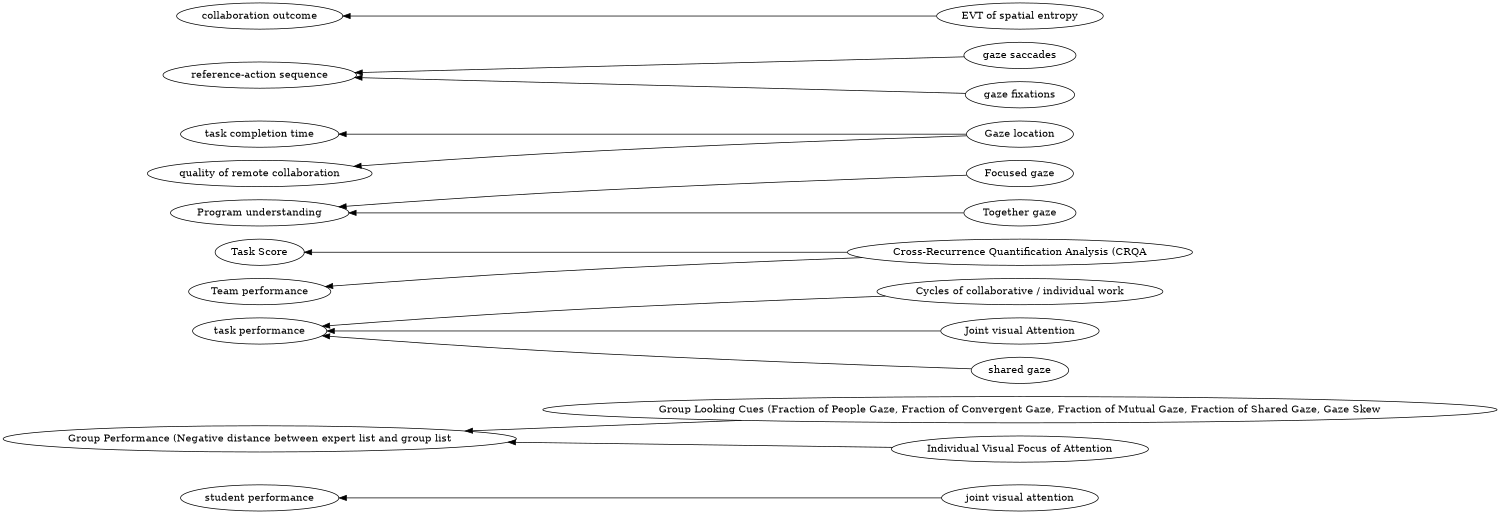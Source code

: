 digraph Test {
	rankdir=RL
	size="10,10"
	overlap=false
	splines=true
	{rank=same; "joint visual attention" "Group Looking Cues (Fraction of People Gaze, Fraction of Convergent Gaze, Fraction of Mutual Gaze, Fraction of Shared Gaze, Gaze Skew" "Cycles of collaborative / individual work" "Cross-Recurrence Quantification Analysis (CRQA" "Focused gaze" "Joint visual Attention" "Gaze location" "Individual Visual Focus of Attention" "shared gaze" "gaze saccades" "EVT of spatial entropy" "Together gaze" "gaze fixations";}
	{rank=same; "Task Score" "collaboration outcome" "Group Performance (Negative distance between expert list and group list" "student performance" "Program understanding" "task performance" "task completion time" "reference-action sequence" "quality of remote collaboration" "Team performance";}
	"Focused gaze" [href="https://scholar.google.com/scholar?hl=en&q=Understanding%20collaborative%20program%20comprehension:%20Interlacing%20gaze%20and%20dialogues" target=_blank]
	"Focused gaze" -> "Program understanding"
	"Together gaze" [href="https://scholar.google.com/scholar?hl=en&q=Understanding%20collaborative%20program%20comprehension:%20Interlacing%20gaze%20and%20dialogues" target=_blank]
	"Together gaze" -> "Program understanding"
	"Individual Visual Focus of Attention" [href="https://scholar.google.com/scholar?hl=en&q=Linking%20Speaking%20and%20Looking%20Behavior%20Patterns%20with%20Group%20Composition,%20Perception,%20and%20Performance" target=_blank]
	"Individual Visual Focus of Attention" -> "Group Performance (Negative distance between expert list and group list"
	"Group Looking Cues (Fraction of People Gaze, Fraction of Convergent Gaze, Fraction of Mutual Gaze, Fraction of Shared Gaze, Gaze Skew" [href="https://scholar.google.com/scholar?hl=en&q=Linking%20Speaking%20and%20Looking%20Behavior%20Patterns%20with%20Group%20Composition,%20Perception,%20and%20Performance" target=_blank]
	"Group Looking Cues (Fraction of People Gaze, Fraction of Convergent Gaze, Fraction of Mutual Gaze, Fraction of Shared Gaze, Gaze Skew" -> "Group Performance (Negative distance between expert list and group list"
	"gaze fixations" [href="https://scholar.google.com/scholar?hl=en&q=A%20Network%20Analytic%20Approach%20to%20Gaze%20Coordination%20during%20a%20Collaborative%20Task" target=_blank]
	"gaze fixations" -> "reference-action sequence"
	"gaze saccades" [href="https://scholar.google.com/scholar?hl=en&q=A%20Network%20Analytic%20Approach%20to%20Gaze%20Coordination%20during%20a%20Collaborative%20Task" target=_blank]
	"gaze saccades" -> "reference-action sequence"
	"Cycles of collaborative / individual work" [href="https://scholar.google.com/scholar?hl=en&q=Leveraging%20Mobile%20Eye-Trackers%20to%20Capture%20Joint%20Visual%20Attention%20in%20Co-Located%20Collaborative%20Learning" target=_blank]
	"Cycles of collaborative / individual work" -> "task performance"
	"Gaze location" [href="https://scholar.google.com/scholar?hl=en&q=Can%20Eye%20Help%20You?:%20Effects%20of%20Visualizing%20Eye%20Fixations%20on%20Remote%20Collaboration%20Scenarios%20for%20Physical%20Tasks" target=_blank]
	"Gaze location" -> "quality of remote collaboration"
	"Gaze location" [href="https://scholar.google.com/scholar?hl=en&q=Can%20Eye%20Help%20You?:%20Effects%20of%20Visualizing%20Eye%20Fixations%20on%20Remote%20Collaboration%20Scenarios%20for%20Physical%20Tasks" target=_blank]
	"Gaze location" -> "task completion time"
	"Joint visual Attention" [href="https://scholar.google.com/scholar?hl=en&q=Using%20Mobile%20Eye-Trackers%20to%20Unpack%20the%20Perceptual%20Benefits%20of%20a%20Tangible%20User%20Interface%20for%20Collaborative%20Learning" target=_blank]
	"Joint visual Attention" -> "task performance"
	"Cross-Recurrence Quantification Analysis (CRQA" [href="https://scholar.google.com/scholar?hl=en&q=Dynamics%20of%20Visual%20Attention%20in%20Multiparty%20Collaborative%20Problem%20Solving%20using%20Multidimensional%20Recurrence%20Quantification%20Analysis" target=_blank]
	"Cross-Recurrence Quantification Analysis (CRQA" -> "Task Score"
	"Cross-Recurrence Quantification Analysis (CRQA" [href="https://scholar.google.com/scholar?hl=en&q=Dynamics%20of%20Visual%20Attention%20in%20Multiparty%20Collaborative%20Problem%20Solving%20using%20Multidimensional%20Recurrence%20Quantification%20Analysis" target=_blank]
	"Cross-Recurrence Quantification Analysis (CRQA" -> "Team performance"
	"EVT of spatial entropy" [href="https://scholar.google.com/scholar?hl=en&q=An%20Alternate%20Statistical%20Lens%20to%20Look%20at%20Collaboration%20Data:%20Extreme%20Value%20Theory" target=_blank]
	"EVT of spatial entropy" -> "collaboration outcome"
	"joint visual attention" [href="https://scholar.google.com/scholar?hl=en&q=3D%20Tangibles%20Facilitate%20Joint%20Visual%20Attention%20in%20Dyads" target=_blank]
	"joint visual attention" -> "student performance"
	"shared gaze" [href="https://scholar.google.com/scholar?hl=en&q=Effects%20of%20Shared%20Gaze%20on%20Audio-%20Versus%20Text-Based%20Remote%20Collaborations" target=_blank]
	"shared gaze" -> "task performance"
}
